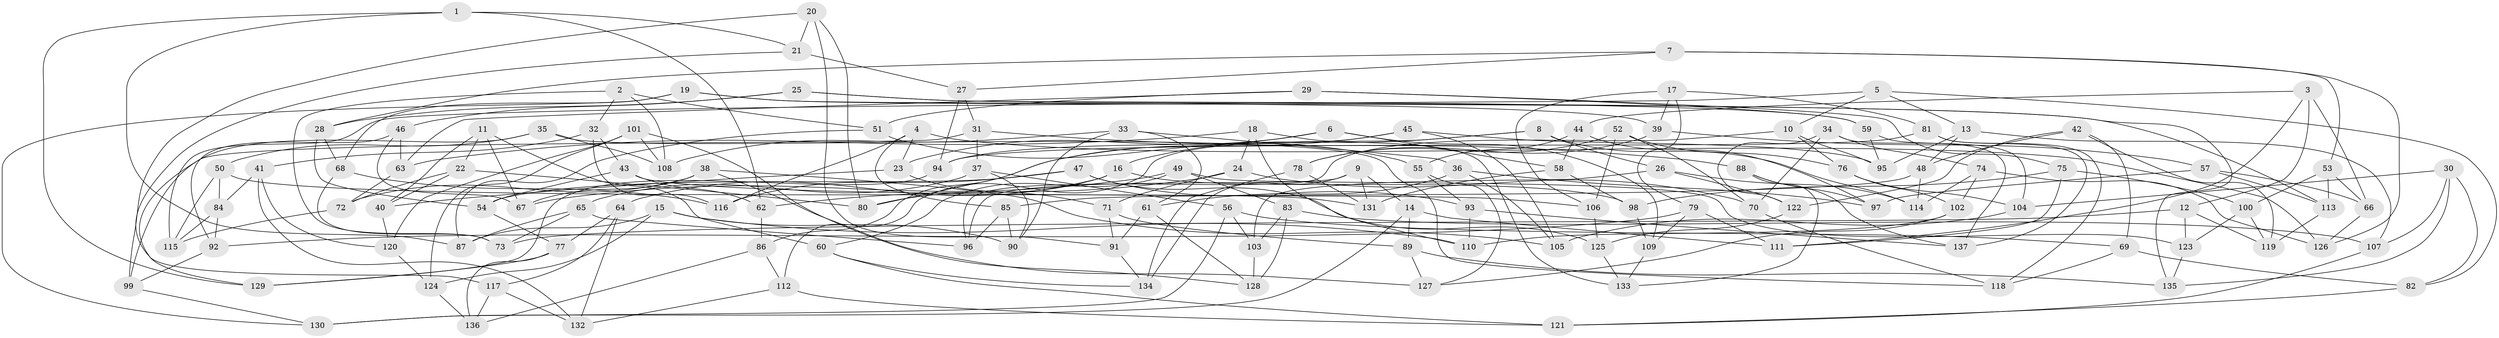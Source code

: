 // Generated by graph-tools (version 1.1) at 2025/02/03/09/25 03:02:56]
// undirected, 137 vertices, 274 edges
graph export_dot {
graph [start="1"]
  node [color=gray90,style=filled];
  1;
  2;
  3;
  4;
  5;
  6;
  7;
  8;
  9;
  10;
  11;
  12;
  13;
  14;
  15;
  16;
  17;
  18;
  19;
  20;
  21;
  22;
  23;
  24;
  25;
  26;
  27;
  28;
  29;
  30;
  31;
  32;
  33;
  34;
  35;
  36;
  37;
  38;
  39;
  40;
  41;
  42;
  43;
  44;
  45;
  46;
  47;
  48;
  49;
  50;
  51;
  52;
  53;
  54;
  55;
  56;
  57;
  58;
  59;
  60;
  61;
  62;
  63;
  64;
  65;
  66;
  67;
  68;
  69;
  70;
  71;
  72;
  73;
  74;
  75;
  76;
  77;
  78;
  79;
  80;
  81;
  82;
  83;
  84;
  85;
  86;
  87;
  88;
  89;
  90;
  91;
  92;
  93;
  94;
  95;
  96;
  97;
  98;
  99;
  100;
  101;
  102;
  103;
  104;
  105;
  106;
  107;
  108;
  109;
  110;
  111;
  112;
  113;
  114;
  115;
  116;
  117;
  118;
  119;
  120;
  121;
  122;
  123;
  124;
  125;
  126;
  127;
  128;
  129;
  130;
  131;
  132;
  133;
  134;
  135;
  136;
  137;
  1 -- 87;
  1 -- 21;
  1 -- 62;
  1 -- 129;
  2 -- 32;
  2 -- 73;
  2 -- 51;
  2 -- 108;
  3 -- 111;
  3 -- 12;
  3 -- 66;
  3 -- 44;
  4 -- 126;
  4 -- 23;
  4 -- 85;
  4 -- 116;
  5 -- 10;
  5 -- 115;
  5 -- 82;
  5 -- 13;
  6 -- 86;
  6 -- 23;
  6 -- 109;
  6 -- 58;
  7 -- 27;
  7 -- 53;
  7 -- 126;
  7 -- 28;
  8 -- 26;
  8 -- 114;
  8 -- 112;
  8 -- 16;
  9 -- 134;
  9 -- 131;
  9 -- 14;
  9 -- 96;
  10 -- 95;
  10 -- 96;
  10 -- 76;
  11 -- 60;
  11 -- 40;
  11 -- 22;
  11 -- 67;
  12 -- 119;
  12 -- 123;
  12 -- 73;
  13 -- 48;
  13 -- 95;
  13 -- 107;
  14 -- 111;
  14 -- 89;
  14 -- 130;
  15 -- 87;
  15 -- 124;
  15 -- 90;
  15 -- 110;
  16 -- 98;
  16 -- 80;
  16 -- 64;
  17 -- 106;
  17 -- 79;
  17 -- 39;
  17 -- 81;
  18 -- 133;
  18 -- 110;
  18 -- 63;
  18 -- 24;
  19 -- 68;
  19 -- 39;
  19 -- 113;
  19 -- 130;
  20 -- 99;
  20 -- 91;
  20 -- 80;
  20 -- 21;
  21 -- 27;
  21 -- 117;
  22 -- 80;
  22 -- 40;
  22 -- 72;
  23 -- 71;
  23 -- 40;
  24 -- 71;
  24 -- 70;
  24 -- 62;
  25 -- 28;
  25 -- 46;
  25 -- 59;
  25 -- 135;
  26 -- 122;
  26 -- 103;
  26 -- 114;
  27 -- 31;
  27 -- 94;
  28 -- 54;
  28 -- 68;
  29 -- 59;
  29 -- 51;
  29 -- 75;
  29 -- 63;
  30 -- 135;
  30 -- 104;
  30 -- 107;
  30 -- 82;
  31 -- 37;
  31 -- 99;
  31 -- 88;
  32 -- 43;
  32 -- 116;
  32 -- 41;
  33 -- 90;
  33 -- 36;
  33 -- 108;
  33 -- 61;
  34 -- 70;
  34 -- 74;
  34 -- 137;
  34 -- 122;
  35 -- 129;
  35 -- 108;
  35 -- 50;
  35 -- 118;
  36 -- 105;
  36 -- 61;
  36 -- 97;
  37 -- 56;
  37 -- 65;
  37 -- 90;
  38 -- 67;
  38 -- 105;
  38 -- 127;
  38 -- 72;
  39 -- 78;
  39 -- 57;
  40 -- 120;
  41 -- 84;
  41 -- 132;
  41 -- 120;
  42 -- 69;
  42 -- 122;
  42 -- 119;
  42 -- 48;
  43 -- 106;
  43 -- 54;
  43 -- 62;
  44 -- 55;
  44 -- 58;
  44 -- 97;
  45 -- 105;
  45 -- 80;
  45 -- 94;
  45 -- 95;
  46 -- 63;
  46 -- 92;
  46 -- 67;
  47 -- 54;
  47 -- 125;
  47 -- 93;
  47 -- 116;
  48 -- 85;
  48 -- 114;
  49 -- 60;
  49 -- 83;
  49 -- 123;
  49 -- 67;
  50 -- 131;
  50 -- 84;
  50 -- 115;
  51 -- 87;
  51 -- 55;
  52 -- 70;
  52 -- 106;
  52 -- 78;
  52 -- 76;
  53 -- 113;
  53 -- 100;
  53 -- 66;
  54 -- 77;
  55 -- 93;
  55 -- 127;
  56 -- 103;
  56 -- 130;
  56 -- 69;
  57 -- 66;
  57 -- 113;
  57 -- 97;
  58 -- 131;
  58 -- 98;
  59 -- 95;
  59 -- 104;
  60 -- 121;
  60 -- 134;
  61 -- 91;
  61 -- 128;
  62 -- 86;
  63 -- 72;
  64 -- 132;
  64 -- 117;
  64 -- 77;
  65 -- 73;
  65 -- 87;
  65 -- 96;
  66 -- 126;
  68 -- 116;
  68 -- 73;
  69 -- 82;
  69 -- 118;
  70 -- 118;
  71 -- 91;
  71 -- 89;
  72 -- 115;
  74 -- 126;
  74 -- 114;
  74 -- 102;
  75 -- 111;
  75 -- 98;
  75 -- 100;
  76 -- 104;
  76 -- 102;
  77 -- 136;
  77 -- 129;
  78 -- 134;
  78 -- 131;
  79 -- 109;
  79 -- 111;
  79 -- 92;
  81 -- 118;
  81 -- 137;
  81 -- 94;
  82 -- 121;
  83 -- 107;
  83 -- 128;
  83 -- 103;
  84 -- 92;
  84 -- 115;
  85 -- 90;
  85 -- 96;
  86 -- 136;
  86 -- 112;
  88 -- 137;
  88 -- 133;
  88 -- 97;
  89 -- 135;
  89 -- 127;
  91 -- 134;
  92 -- 99;
  93 -- 137;
  93 -- 110;
  94 -- 129;
  98 -- 109;
  99 -- 130;
  100 -- 123;
  100 -- 119;
  101 -- 120;
  101 -- 124;
  101 -- 128;
  101 -- 108;
  102 -- 127;
  102 -- 110;
  103 -- 128;
  104 -- 105;
  106 -- 125;
  107 -- 121;
  109 -- 133;
  112 -- 132;
  112 -- 121;
  113 -- 119;
  117 -- 136;
  117 -- 132;
  120 -- 124;
  122 -- 125;
  123 -- 135;
  124 -- 136;
  125 -- 133;
}
